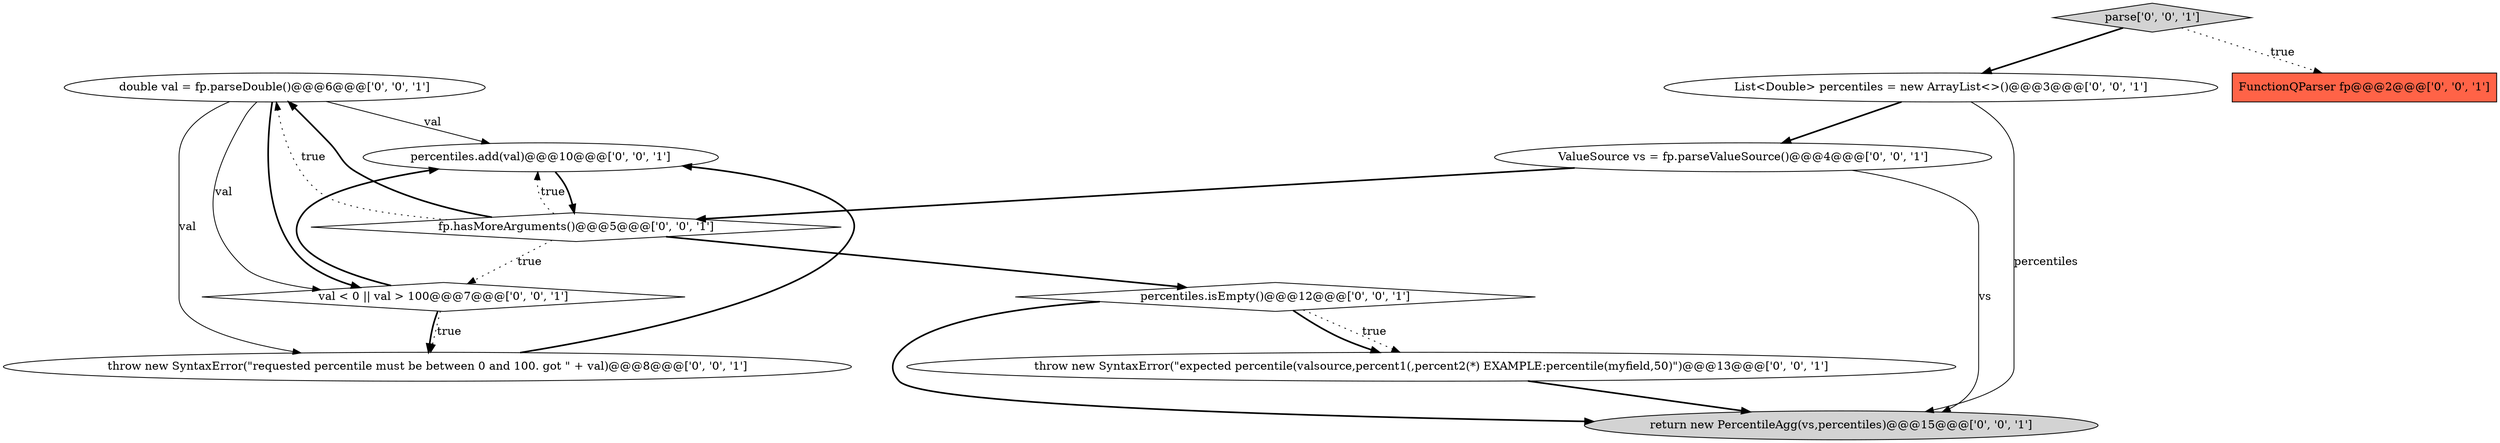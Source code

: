 digraph {
2 [style = filled, label = "double val = fp.parseDouble()@@@6@@@['0', '0', '1']", fillcolor = white, shape = ellipse image = "AAA0AAABBB3BBB"];
9 [style = filled, label = "FunctionQParser fp@@@2@@@['0', '0', '1']", fillcolor = tomato, shape = box image = "AAA0AAABBB3BBB"];
10 [style = filled, label = "percentiles.add(val)@@@10@@@['0', '0', '1']", fillcolor = white, shape = ellipse image = "AAA0AAABBB3BBB"];
3 [style = filled, label = "val < 0 || val > 100@@@7@@@['0', '0', '1']", fillcolor = white, shape = diamond image = "AAA0AAABBB3BBB"];
5 [style = filled, label = "percentiles.isEmpty()@@@12@@@['0', '0', '1']", fillcolor = white, shape = diamond image = "AAA0AAABBB3BBB"];
4 [style = filled, label = "throw new SyntaxError(\"requested percentile must be between 0 and 100. got \" + val)@@@8@@@['0', '0', '1']", fillcolor = white, shape = ellipse image = "AAA0AAABBB3BBB"];
11 [style = filled, label = "throw new SyntaxError(\"expected percentile(valsource,percent1(,percent2(*) EXAMPLE:percentile(myfield,50)\")@@@13@@@['0', '0', '1']", fillcolor = white, shape = ellipse image = "AAA0AAABBB3BBB"];
7 [style = filled, label = "ValueSource vs = fp.parseValueSource()@@@4@@@['0', '0', '1']", fillcolor = white, shape = ellipse image = "AAA0AAABBB3BBB"];
1 [style = filled, label = "parse['0', '0', '1']", fillcolor = lightgray, shape = diamond image = "AAA0AAABBB3BBB"];
0 [style = filled, label = "List<Double> percentiles = new ArrayList<>()@@@3@@@['0', '0', '1']", fillcolor = white, shape = ellipse image = "AAA0AAABBB3BBB"];
6 [style = filled, label = "return new PercentileAgg(vs,percentiles)@@@15@@@['0', '0', '1']", fillcolor = lightgray, shape = ellipse image = "AAA0AAABBB3BBB"];
8 [style = filled, label = "fp.hasMoreArguments()@@@5@@@['0', '0', '1']", fillcolor = white, shape = diamond image = "AAA0AAABBB3BBB"];
8->10 [style = dotted, label="true"];
3->10 [style = bold, label=""];
7->8 [style = bold, label=""];
5->11 [style = dotted, label="true"];
7->6 [style = solid, label="vs"];
8->5 [style = bold, label=""];
1->9 [style = dotted, label="true"];
2->3 [style = solid, label="val"];
0->7 [style = bold, label=""];
10->8 [style = bold, label=""];
8->2 [style = dotted, label="true"];
11->6 [style = bold, label=""];
2->3 [style = bold, label=""];
8->2 [style = bold, label=""];
5->11 [style = bold, label=""];
3->4 [style = dotted, label="true"];
4->10 [style = bold, label=""];
2->4 [style = solid, label="val"];
8->3 [style = dotted, label="true"];
3->4 [style = bold, label=""];
2->10 [style = solid, label="val"];
5->6 [style = bold, label=""];
1->0 [style = bold, label=""];
0->6 [style = solid, label="percentiles"];
}
